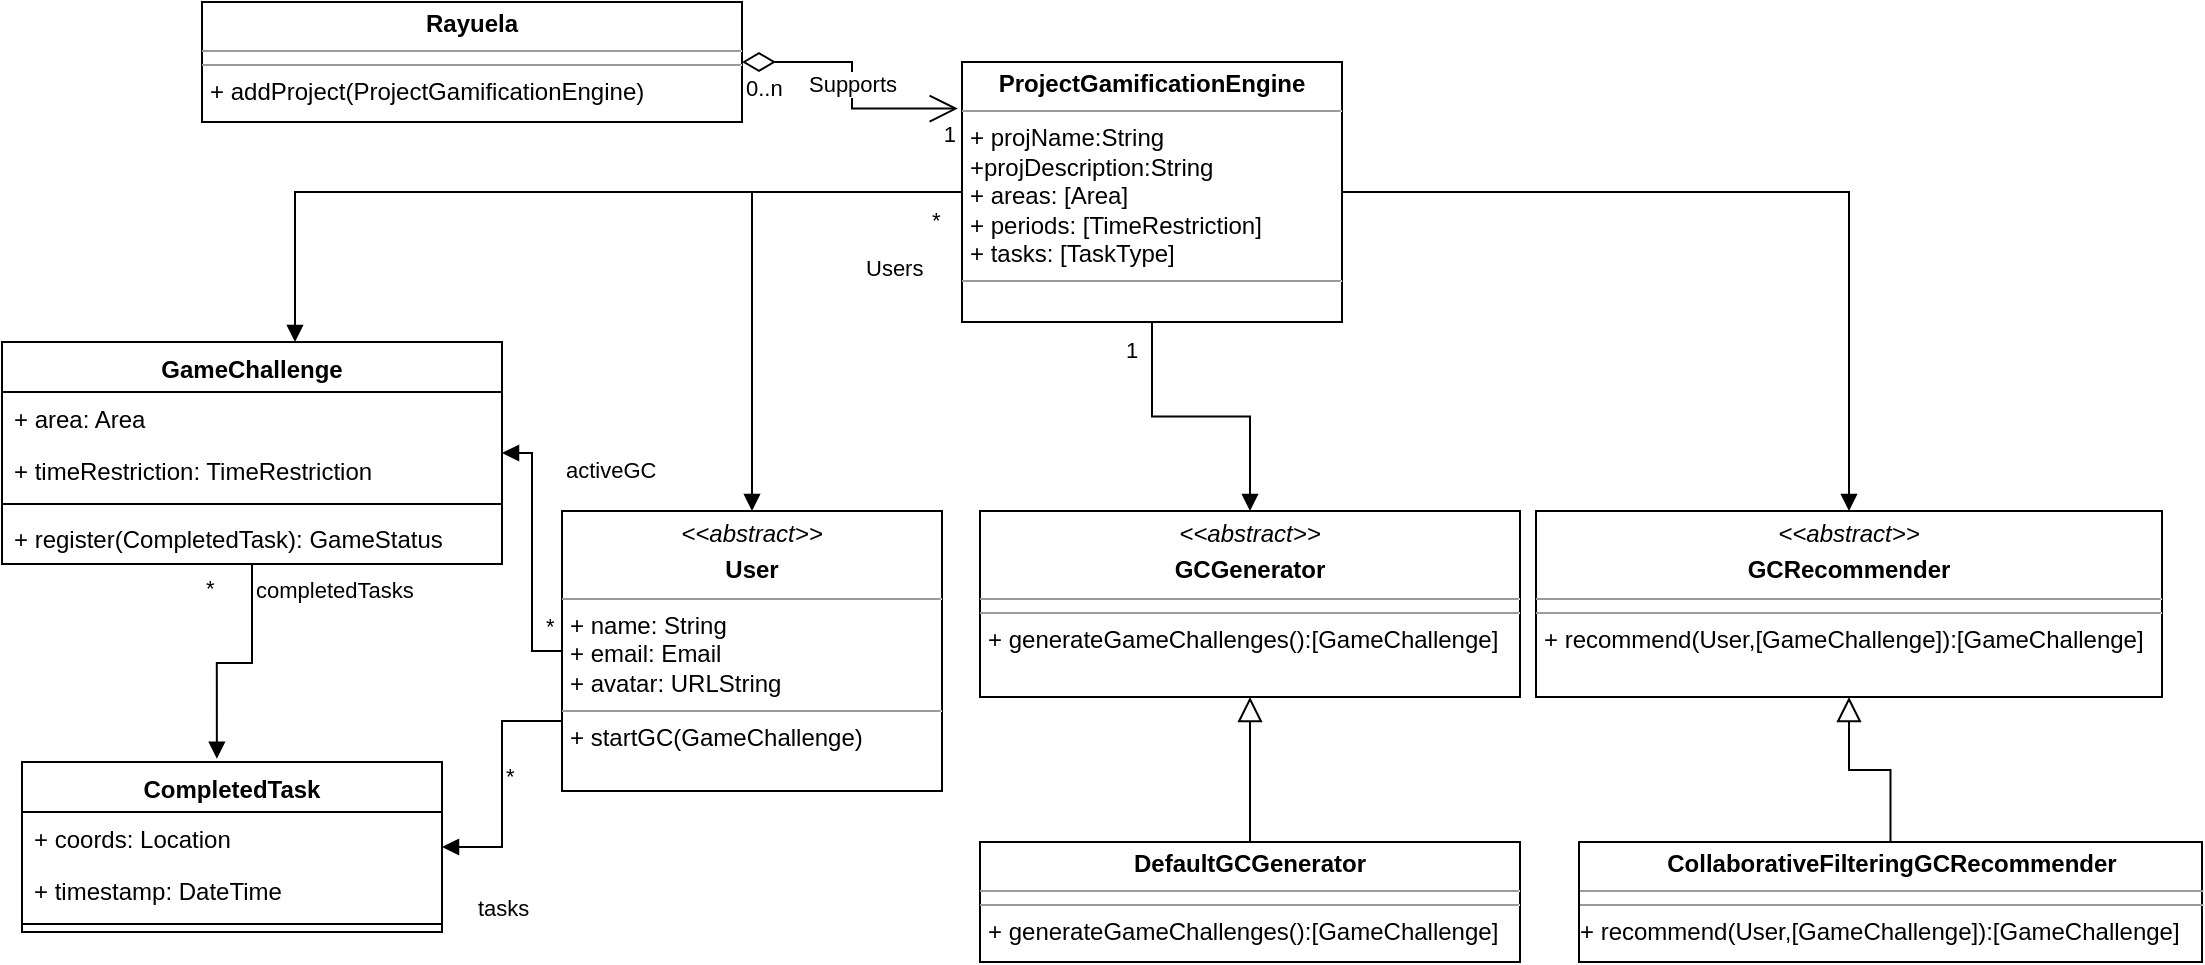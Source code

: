 <mxfile version="21.1.6" type="github">
  <diagram id="C5RBs43oDa-KdzZeNtuy" name="Page-1">
    <mxGraphModel dx="2022" dy="605" grid="1" gridSize="10" guides="1" tooltips="1" connect="1" arrows="1" fold="1" page="1" pageScale="1" pageWidth="827" pageHeight="1169" math="0" shadow="0">
      <root>
        <mxCell id="WIyWlLk6GJQsqaUBKTNV-0" />
        <mxCell id="WIyWlLk6GJQsqaUBKTNV-1" parent="WIyWlLk6GJQsqaUBKTNV-0" />
        <mxCell id="zkfFHV4jXpPFQw0GAbJ--12" value="" style="endArrow=block;endSize=10;endFill=0;shadow=0;strokeWidth=1;rounded=0;edgeStyle=elbowEdgeStyle;elbow=vertical;" parent="WIyWlLk6GJQsqaUBKTNV-1" source="M-9ZTzHhaWWJyCz6qM-e-53" target="M-9ZTzHhaWWJyCz6qM-e-47" edge="1">
          <mxGeometry width="160" relative="1" as="geometry">
            <mxPoint x="414" y="500" as="sourcePoint" />
            <mxPoint x="450" y="440" as="targetPoint" />
          </mxGeometry>
        </mxCell>
        <mxCell id="M-9ZTzHhaWWJyCz6qM-e-20" value="" style="endArrow=block;endSize=10;endFill=0;shadow=0;strokeWidth=1;rounded=0;edgeStyle=elbowEdgeStyle;elbow=vertical;" edge="1" parent="WIyWlLk6GJQsqaUBKTNV-1" source="M-9ZTzHhaWWJyCz6qM-e-54" target="M-9ZTzHhaWWJyCz6qM-e-52">
          <mxGeometry width="160" relative="1" as="geometry">
            <mxPoint x="713.5" y="474.5" as="sourcePoint" />
            <mxPoint x="665" y="430" as="targetPoint" />
          </mxGeometry>
        </mxCell>
        <mxCell id="M-9ZTzHhaWWJyCz6qM-e-25" value="GameChallenge" style="swimlane;fontStyle=1;align=center;verticalAlign=top;childLayout=stackLayout;horizontal=1;startSize=25;horizontalStack=0;resizeParent=1;resizeParentMax=0;resizeLast=0;collapsible=1;marginBottom=0;whiteSpace=wrap;html=1;" vertex="1" parent="WIyWlLk6GJQsqaUBKTNV-1">
          <mxGeometry x="-210" y="250" width="250" height="111" as="geometry" />
        </mxCell>
        <mxCell id="M-9ZTzHhaWWJyCz6qM-e-46" value="+ area: Area" style="text;strokeColor=none;fillColor=none;align=left;verticalAlign=top;spacingLeft=4;spacingRight=4;overflow=hidden;rotatable=0;points=[[0,0.5],[1,0.5]];portConstraint=eastwest;whiteSpace=wrap;html=1;" vertex="1" parent="M-9ZTzHhaWWJyCz6qM-e-25">
          <mxGeometry y="25" width="250" height="26" as="geometry" />
        </mxCell>
        <mxCell id="M-9ZTzHhaWWJyCz6qM-e-26" value="+ timeRestriction: TimeRestriction" style="text;strokeColor=none;fillColor=none;align=left;verticalAlign=top;spacingLeft=4;spacingRight=4;overflow=hidden;rotatable=0;points=[[0,0.5],[1,0.5]];portConstraint=eastwest;whiteSpace=wrap;html=1;" vertex="1" parent="M-9ZTzHhaWWJyCz6qM-e-25">
          <mxGeometry y="51" width="250" height="26" as="geometry" />
        </mxCell>
        <mxCell id="M-9ZTzHhaWWJyCz6qM-e-27" value="" style="line;strokeWidth=1;fillColor=none;align=left;verticalAlign=middle;spacingTop=-1;spacingLeft=3;spacingRight=3;rotatable=0;labelPosition=right;points=[];portConstraint=eastwest;strokeColor=inherit;" vertex="1" parent="M-9ZTzHhaWWJyCz6qM-e-25">
          <mxGeometry y="77" width="250" height="8" as="geometry" />
        </mxCell>
        <mxCell id="M-9ZTzHhaWWJyCz6qM-e-28" value="+ register(CompletedTask): GameStatus" style="text;strokeColor=none;fillColor=none;align=left;verticalAlign=top;spacingLeft=4;spacingRight=4;overflow=hidden;rotatable=0;points=[[0,0.5],[1,0.5]];portConstraint=eastwest;whiteSpace=wrap;html=1;" vertex="1" parent="M-9ZTzHhaWWJyCz6qM-e-25">
          <mxGeometry y="85" width="250" height="26" as="geometry" />
        </mxCell>
        <mxCell id="M-9ZTzHhaWWJyCz6qM-e-42" value="&lt;p style=&quot;margin:0px;margin-top:4px;text-align:center;&quot;&gt;&lt;i&gt;&amp;lt;&amp;lt;abstract&amp;gt;&amp;gt;&lt;/i&gt;&lt;/p&gt;&lt;p style=&quot;margin:0px;margin-top:4px;text-align:center;&quot;&gt;&lt;b&gt;User&lt;/b&gt;&lt;br&gt;&lt;/p&gt;&lt;hr size=&quot;1&quot;&gt;&lt;p style=&quot;margin:0px;margin-left:4px;&quot;&gt;+ name: String&lt;br&gt;+ email: Email&lt;/p&gt;&lt;p style=&quot;margin:0px;margin-left:4px;&quot;&gt;+ avatar: URLString&lt;br&gt;&lt;/p&gt;&lt;hr size=&quot;1&quot;&gt;&lt;p style=&quot;margin:0px;margin-left:4px;&quot;&gt;+ startGC(GameChallenge)&lt;/p&gt;" style="verticalAlign=top;align=left;overflow=fill;fontSize=12;fontFamily=Helvetica;html=1;whiteSpace=wrap;" vertex="1" parent="WIyWlLk6GJQsqaUBKTNV-1">
          <mxGeometry x="70" y="334.5" width="190" height="140" as="geometry" />
        </mxCell>
        <mxCell id="M-9ZTzHhaWWJyCz6qM-e-47" value="&lt;p style=&quot;margin:0px;margin-top:4px;text-align:center;&quot;&gt;&lt;i&gt;&amp;lt;&amp;lt;abstract&amp;gt;&amp;gt;&lt;/i&gt;&lt;/p&gt;&lt;p style=&quot;margin:0px;margin-top:4px;text-align:center;&quot;&gt;&lt;b&gt;GCGenerator&lt;/b&gt;&lt;br&gt;&lt;/p&gt;&lt;hr size=&quot;1&quot;&gt;&lt;hr size=&quot;1&quot;&gt;&lt;p style=&quot;margin:0px;margin-left:4px;&quot;&gt;+ generateGameChallenges():[GameChallenge]&lt;/p&gt;" style="verticalAlign=top;align=left;overflow=fill;fontSize=12;fontFamily=Helvetica;html=1;whiteSpace=wrap;" vertex="1" parent="WIyWlLk6GJQsqaUBKTNV-1">
          <mxGeometry x="279" y="334.5" width="270" height="93" as="geometry" />
        </mxCell>
        <mxCell id="M-9ZTzHhaWWJyCz6qM-e-49" value="Supports" style="endArrow=open;html=1;endSize=12;startArrow=diamondThin;startSize=14;startFill=0;edgeStyle=orthogonalEdgeStyle;rounded=0;entryX=-0.011;entryY=0.179;entryDx=0;entryDy=0;entryPerimeter=0;" edge="1" parent="WIyWlLk6GJQsqaUBKTNV-1" source="M-9ZTzHhaWWJyCz6qM-e-75" target="M-9ZTzHhaWWJyCz6qM-e-74">
          <mxGeometry relative="1" as="geometry">
            <mxPoint x="180" y="115" as="sourcePoint" />
            <mxPoint x="350" y="99" as="targetPoint" />
            <Array as="points" />
          </mxGeometry>
        </mxCell>
        <mxCell id="M-9ZTzHhaWWJyCz6qM-e-50" value="0..n" style="edgeLabel;resizable=0;html=1;align=left;verticalAlign=top;" connectable="0" vertex="1" parent="M-9ZTzHhaWWJyCz6qM-e-49">
          <mxGeometry x="-1" relative="1" as="geometry" />
        </mxCell>
        <mxCell id="M-9ZTzHhaWWJyCz6qM-e-51" value="1" style="edgeLabel;resizable=0;html=1;align=right;verticalAlign=top;" connectable="0" vertex="1" parent="M-9ZTzHhaWWJyCz6qM-e-49">
          <mxGeometry x="1" relative="1" as="geometry" />
        </mxCell>
        <mxCell id="M-9ZTzHhaWWJyCz6qM-e-52" value="&lt;p style=&quot;margin:0px;margin-top:4px;text-align:center;&quot;&gt;&lt;i&gt;&amp;lt;&amp;lt;abstract&amp;gt;&amp;gt;&lt;/i&gt;&lt;/p&gt;&lt;p style=&quot;margin:0px;margin-top:4px;text-align:center;&quot;&gt;&lt;b&gt;GCRecommender&lt;/b&gt;&lt;br&gt;&lt;/p&gt;&lt;hr size=&quot;1&quot;&gt;&lt;hr size=&quot;1&quot;&gt;&lt;p style=&quot;margin:0px;margin-left:4px;&quot;&gt;+ recommend(User,[GameChallenge]):[GameChallenge]&lt;/p&gt;" style="verticalAlign=top;align=left;overflow=fill;fontSize=12;fontFamily=Helvetica;html=1;whiteSpace=wrap;" vertex="1" parent="WIyWlLk6GJQsqaUBKTNV-1">
          <mxGeometry x="557" y="334.5" width="313" height="93" as="geometry" />
        </mxCell>
        <mxCell id="M-9ZTzHhaWWJyCz6qM-e-53" value="&lt;p style=&quot;margin:0px;margin-top:4px;text-align:center;&quot;&gt;&lt;b&gt;DefaultGCGenerator&lt;/b&gt;&lt;br&gt;&lt;/p&gt;&lt;hr size=&quot;1&quot;&gt;&lt;hr size=&quot;1&quot;&gt;&lt;p style=&quot;margin:0px;margin-left:4px;&quot;&gt;+ generateGameChallenges():[GameChallenge]&lt;/p&gt;" style="verticalAlign=top;align=left;overflow=fill;fontSize=12;fontFamily=Helvetica;html=1;whiteSpace=wrap;" vertex="1" parent="WIyWlLk6GJQsqaUBKTNV-1">
          <mxGeometry x="279" y="500" width="270" height="60" as="geometry" />
        </mxCell>
        <mxCell id="M-9ZTzHhaWWJyCz6qM-e-54" value="&lt;p style=&quot;margin:0px;margin-top:4px;text-align:center;&quot;&gt;&lt;b&gt;CollaborativeFilteringGCRecommender&lt;/b&gt;&lt;br&gt;&lt;/p&gt;&lt;hr size=&quot;1&quot;&gt;&lt;hr size=&quot;1&quot;&gt;+ recommend(User,[GameChallenge]):[GameChallenge]" style="verticalAlign=top;align=left;overflow=fill;fontSize=12;fontFamily=Helvetica;html=1;whiteSpace=wrap;" vertex="1" parent="WIyWlLk6GJQsqaUBKTNV-1">
          <mxGeometry x="578.5" y="500" width="311.5" height="60" as="geometry" />
        </mxCell>
        <mxCell id="M-9ZTzHhaWWJyCz6qM-e-55" value="" style="endArrow=block;endFill=1;html=1;edgeStyle=orthogonalEdgeStyle;align=left;verticalAlign=top;rounded=0;" edge="1" parent="WIyWlLk6GJQsqaUBKTNV-1" source="M-9ZTzHhaWWJyCz6qM-e-74" target="M-9ZTzHhaWWJyCz6qM-e-52">
          <mxGeometry x="-1" relative="1" as="geometry">
            <mxPoint x="492.5" y="190" as="sourcePoint" />
            <mxPoint x="440" y="480" as="targetPoint" />
          </mxGeometry>
        </mxCell>
        <mxCell id="M-9ZTzHhaWWJyCz6qM-e-56" value="1" style="edgeLabel;resizable=0;html=1;align=left;verticalAlign=bottom;" connectable="0" vertex="1" parent="M-9ZTzHhaWWJyCz6qM-e-55">
          <mxGeometry x="-1" relative="1" as="geometry">
            <mxPoint x="-12" y="22" as="offset" />
          </mxGeometry>
        </mxCell>
        <mxCell id="M-9ZTzHhaWWJyCz6qM-e-57" value="" style="endArrow=block;endFill=1;html=1;edgeStyle=orthogonalEdgeStyle;align=left;verticalAlign=top;rounded=0;" edge="1" parent="WIyWlLk6GJQsqaUBKTNV-1" source="M-9ZTzHhaWWJyCz6qM-e-74" target="M-9ZTzHhaWWJyCz6qM-e-47">
          <mxGeometry x="-1" relative="1" as="geometry">
            <mxPoint x="445" y="190" as="sourcePoint" />
            <mxPoint x="440" y="480" as="targetPoint" />
            <mxPoint as="offset" />
          </mxGeometry>
        </mxCell>
        <mxCell id="M-9ZTzHhaWWJyCz6qM-e-58" value="1" style="edgeLabel;resizable=0;html=1;align=left;verticalAlign=bottom;" connectable="0" vertex="1" parent="M-9ZTzHhaWWJyCz6qM-e-57">
          <mxGeometry x="-1" relative="1" as="geometry">
            <mxPoint x="-15" y="22" as="offset" />
          </mxGeometry>
        </mxCell>
        <mxCell id="M-9ZTzHhaWWJyCz6qM-e-59" value="Users" style="endArrow=block;endFill=1;html=1;edgeStyle=orthogonalEdgeStyle;align=left;verticalAlign=top;rounded=0;entryX=0.5;entryY=0;entryDx=0;entryDy=0;" edge="1" parent="WIyWlLk6GJQsqaUBKTNV-1" source="M-9ZTzHhaWWJyCz6qM-e-74" target="M-9ZTzHhaWWJyCz6qM-e-42">
          <mxGeometry x="-0.622" y="25" relative="1" as="geometry">
            <mxPoint x="397.5" y="190" as="sourcePoint" />
            <mxPoint x="440" y="480" as="targetPoint" />
            <mxPoint as="offset" />
          </mxGeometry>
        </mxCell>
        <mxCell id="M-9ZTzHhaWWJyCz6qM-e-60" value="*" style="edgeLabel;resizable=0;html=1;align=left;verticalAlign=bottom;" connectable="0" vertex="1" parent="M-9ZTzHhaWWJyCz6qM-e-59">
          <mxGeometry x="-1" relative="1" as="geometry">
            <mxPoint x="-17" y="22" as="offset" />
          </mxGeometry>
        </mxCell>
        <mxCell id="M-9ZTzHhaWWJyCz6qM-e-61" value="activeGC" style="endArrow=block;endFill=1;html=1;edgeStyle=orthogonalEdgeStyle;align=left;verticalAlign=top;rounded=0;" edge="1" parent="WIyWlLk6GJQsqaUBKTNV-1" source="M-9ZTzHhaWWJyCz6qM-e-42" target="M-9ZTzHhaWWJyCz6qM-e-25">
          <mxGeometry x="0.767" y="-16" relative="1" as="geometry">
            <mxPoint x="280" y="480" as="sourcePoint" />
            <mxPoint x="440" y="480" as="targetPoint" />
            <mxPoint x="15" y="11" as="offset" />
          </mxGeometry>
        </mxCell>
        <mxCell id="M-9ZTzHhaWWJyCz6qM-e-62" value="*" style="edgeLabel;resizable=0;html=1;align=left;verticalAlign=bottom;" connectable="0" vertex="1" parent="M-9ZTzHhaWWJyCz6qM-e-61">
          <mxGeometry x="-1" relative="1" as="geometry">
            <mxPoint x="-10" y="-4" as="offset" />
          </mxGeometry>
        </mxCell>
        <mxCell id="M-9ZTzHhaWWJyCz6qM-e-63" value="" style="endArrow=block;endFill=1;html=1;edgeStyle=orthogonalEdgeStyle;align=left;verticalAlign=top;rounded=0;entryX=0.586;entryY=0;entryDx=0;entryDy=0;entryPerimeter=0;" edge="1" parent="WIyWlLk6GJQsqaUBKTNV-1" source="M-9ZTzHhaWWJyCz6qM-e-74" target="M-9ZTzHhaWWJyCz6qM-e-25">
          <mxGeometry x="-0.62" y="-20" relative="1" as="geometry">
            <mxPoint x="350" y="190" as="sourcePoint" />
            <mxPoint x="175" y="345" as="targetPoint" />
            <mxPoint as="offset" />
          </mxGeometry>
        </mxCell>
        <mxCell id="M-9ZTzHhaWWJyCz6qM-e-64" value="*" style="edgeLabel;resizable=0;html=1;align=left;verticalAlign=bottom;" connectable="0" vertex="1" parent="M-9ZTzHhaWWJyCz6qM-e-63">
          <mxGeometry x="-1" relative="1" as="geometry">
            <mxPoint x="-17" y="22" as="offset" />
          </mxGeometry>
        </mxCell>
        <mxCell id="M-9ZTzHhaWWJyCz6qM-e-65" value="CompletedTask" style="swimlane;fontStyle=1;align=center;verticalAlign=top;childLayout=stackLayout;horizontal=1;startSize=25;horizontalStack=0;resizeParent=1;resizeParentMax=0;resizeLast=0;collapsible=1;marginBottom=0;whiteSpace=wrap;html=1;" vertex="1" parent="WIyWlLk6GJQsqaUBKTNV-1">
          <mxGeometry x="-200" y="460" width="210" height="85" as="geometry" />
        </mxCell>
        <mxCell id="M-9ZTzHhaWWJyCz6qM-e-66" value="+ coords: Location" style="text;strokeColor=none;fillColor=none;align=left;verticalAlign=top;spacingLeft=4;spacingRight=4;overflow=hidden;rotatable=0;points=[[0,0.5],[1,0.5]];portConstraint=eastwest;whiteSpace=wrap;html=1;" vertex="1" parent="M-9ZTzHhaWWJyCz6qM-e-65">
          <mxGeometry y="25" width="210" height="26" as="geometry" />
        </mxCell>
        <mxCell id="M-9ZTzHhaWWJyCz6qM-e-67" value="+ timestamp: DateTime" style="text;strokeColor=none;fillColor=none;align=left;verticalAlign=top;spacingLeft=4;spacingRight=4;overflow=hidden;rotatable=0;points=[[0,0.5],[1,0.5]];portConstraint=eastwest;whiteSpace=wrap;html=1;" vertex="1" parent="M-9ZTzHhaWWJyCz6qM-e-65">
          <mxGeometry y="51" width="210" height="26" as="geometry" />
        </mxCell>
        <mxCell id="M-9ZTzHhaWWJyCz6qM-e-68" value="" style="line;strokeWidth=1;fillColor=none;align=left;verticalAlign=middle;spacingTop=-1;spacingLeft=3;spacingRight=3;rotatable=0;labelPosition=right;points=[];portConstraint=eastwest;strokeColor=inherit;" vertex="1" parent="M-9ZTzHhaWWJyCz6qM-e-65">
          <mxGeometry y="77" width="210" height="8" as="geometry" />
        </mxCell>
        <mxCell id="M-9ZTzHhaWWJyCz6qM-e-70" value="completedTasks" style="endArrow=block;endFill=1;html=1;edgeStyle=orthogonalEdgeStyle;align=left;verticalAlign=top;rounded=0;entryX=0.464;entryY=-0.019;entryDx=0;entryDy=0;entryPerimeter=0;" edge="1" parent="WIyWlLk6GJQsqaUBKTNV-1" source="M-9ZTzHhaWWJyCz6qM-e-25" target="M-9ZTzHhaWWJyCz6qM-e-65">
          <mxGeometry x="-1" relative="1" as="geometry">
            <mxPoint x="130" y="310" as="sourcePoint" />
            <mxPoint x="290" y="310" as="targetPoint" />
          </mxGeometry>
        </mxCell>
        <mxCell id="M-9ZTzHhaWWJyCz6qM-e-71" value="*" style="edgeLabel;resizable=0;html=1;align=left;verticalAlign=bottom;" connectable="0" vertex="1" parent="M-9ZTzHhaWWJyCz6qM-e-70">
          <mxGeometry x="-1" relative="1" as="geometry">
            <mxPoint x="-25" y="20" as="offset" />
          </mxGeometry>
        </mxCell>
        <mxCell id="M-9ZTzHhaWWJyCz6qM-e-72" value="tasks" style="endArrow=block;endFill=1;html=1;edgeStyle=orthogonalEdgeStyle;align=left;verticalAlign=top;rounded=0;exitX=0;exitY=0.75;exitDx=0;exitDy=0;" edge="1" parent="WIyWlLk6GJQsqaUBKTNV-1" source="M-9ZTzHhaWWJyCz6qM-e-42" target="M-9ZTzHhaWWJyCz6qM-e-65">
          <mxGeometry x="0.747" y="17" relative="1" as="geometry">
            <mxPoint x="130" y="410" as="sourcePoint" />
            <mxPoint x="290" y="410" as="targetPoint" />
            <mxPoint as="offset" />
          </mxGeometry>
        </mxCell>
        <mxCell id="M-9ZTzHhaWWJyCz6qM-e-73" value="*" style="edgeLabel;resizable=0;html=1;align=left;verticalAlign=bottom;" connectable="0" vertex="1" parent="M-9ZTzHhaWWJyCz6qM-e-72">
          <mxGeometry x="-1" relative="1" as="geometry">
            <mxPoint x="-30" y="36" as="offset" />
          </mxGeometry>
        </mxCell>
        <mxCell id="M-9ZTzHhaWWJyCz6qM-e-74" value="&lt;p style=&quot;margin:0px;margin-top:4px;text-align:center;&quot;&gt;&lt;b&gt;ProjectGamificationEngine&lt;/b&gt;&lt;br&gt;&lt;/p&gt;&lt;hr size=&quot;1&quot;&gt;&lt;p style=&quot;margin:0px;margin-left:4px;&quot;&gt;+ projName:String&lt;/p&gt;&lt;p style=&quot;margin:0px;margin-left:4px;&quot;&gt;+projDescription:String&lt;br&gt;&lt;/p&gt;&lt;p style=&quot;margin:0px;margin-left:4px;&quot;&gt;+ areas: [Area]&lt;br&gt;+ periods: [TimeRestriction]&lt;/p&gt;&lt;p style=&quot;margin:0px;margin-left:4px;&quot;&gt;+ tasks: [TaskType]&lt;br&gt;&lt;/p&gt;&lt;hr size=&quot;1&quot;&gt;&lt;p style=&quot;margin:0px;margin-left:4px;&quot;&gt;&lt;br&gt;&lt;/p&gt;" style="verticalAlign=top;align=left;overflow=fill;fontSize=12;fontFamily=Helvetica;html=1;whiteSpace=wrap;" vertex="1" parent="WIyWlLk6GJQsqaUBKTNV-1">
          <mxGeometry x="270" y="110" width="190" height="130" as="geometry" />
        </mxCell>
        <mxCell id="M-9ZTzHhaWWJyCz6qM-e-75" value="&lt;p style=&quot;margin:0px;margin-top:4px;text-align:center;&quot;&gt;&lt;b&gt;Rayuela&lt;/b&gt;&lt;br&gt;&lt;/p&gt;&lt;hr size=&quot;1&quot;&gt;&lt;hr size=&quot;1&quot;&gt;&lt;p style=&quot;margin:0px;margin-left:4px;&quot;&gt;+ addProject(ProjectGamificationEngine)&lt;/p&gt;" style="verticalAlign=top;align=left;overflow=fill;fontSize=12;fontFamily=Helvetica;html=1;whiteSpace=wrap;" vertex="1" parent="WIyWlLk6GJQsqaUBKTNV-1">
          <mxGeometry x="-110" y="80" width="270" height="60" as="geometry" />
        </mxCell>
      </root>
    </mxGraphModel>
  </diagram>
</mxfile>
